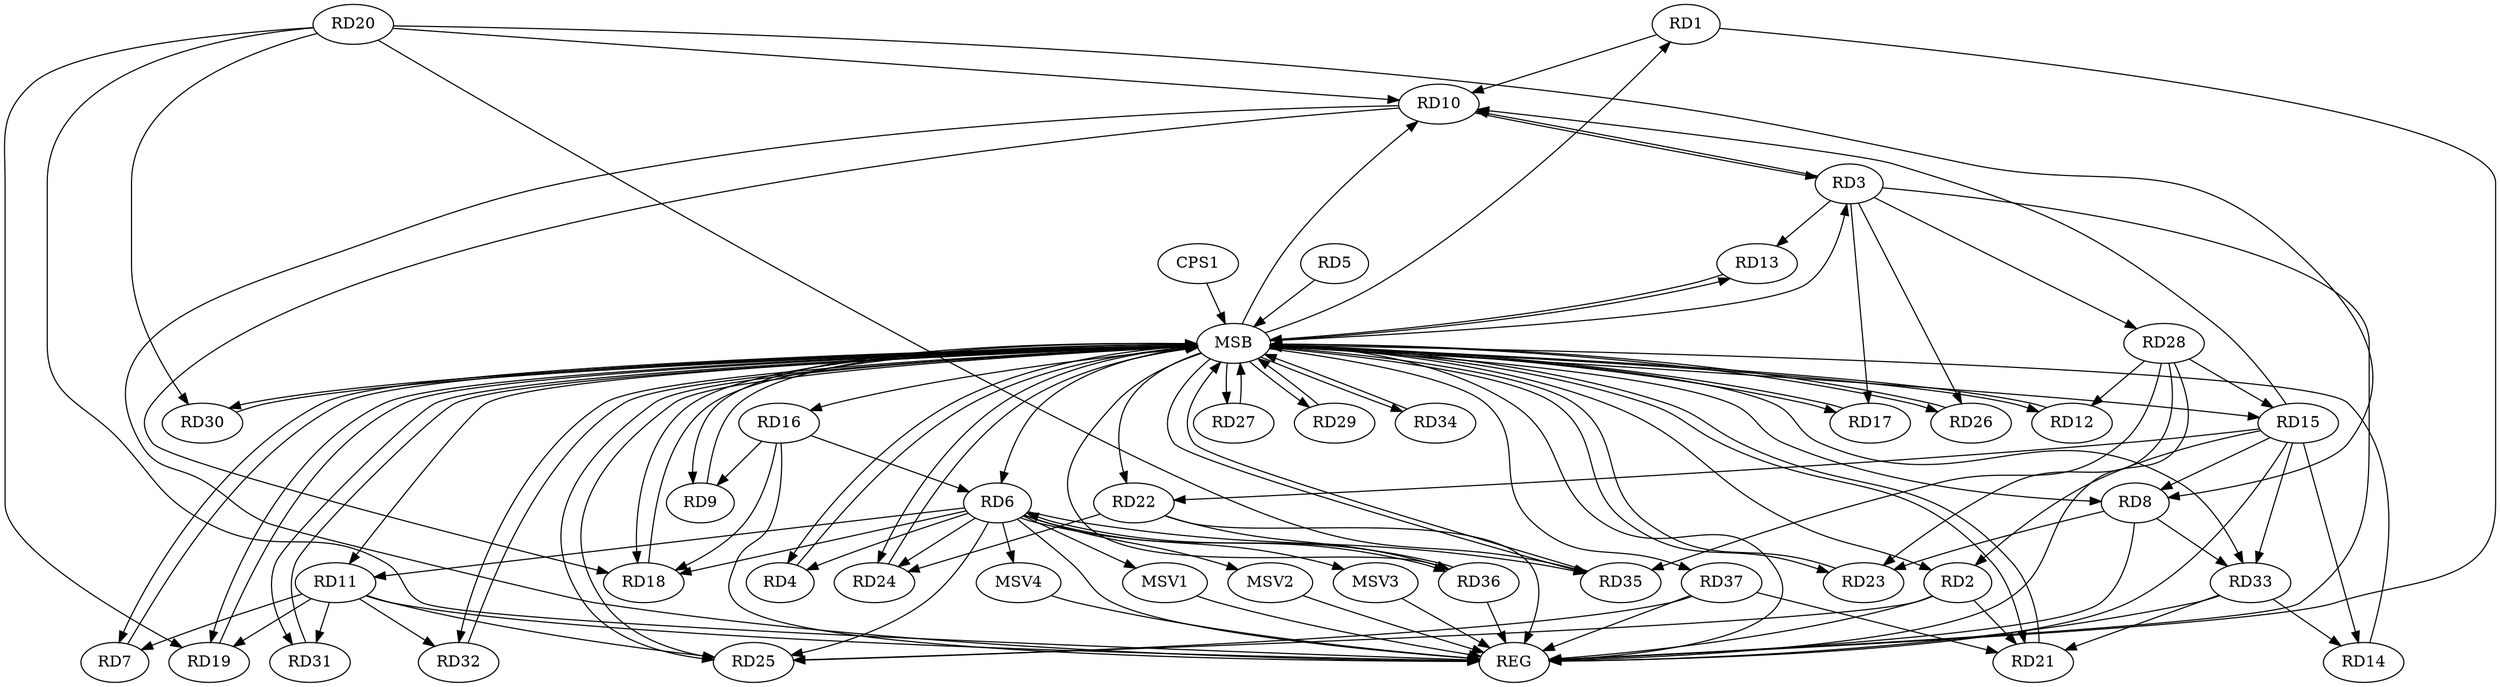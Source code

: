 strict digraph G {
  RD1 [ label="RD1" ];
  RD2 [ label="RD2" ];
  RD3 [ label="RD3" ];
  RD4 [ label="RD4" ];
  RD5 [ label="RD5" ];
  RD6 [ label="RD6" ];
  RD7 [ label="RD7" ];
  RD8 [ label="RD8" ];
  RD9 [ label="RD9" ];
  RD10 [ label="RD10" ];
  RD11 [ label="RD11" ];
  RD12 [ label="RD12" ];
  RD13 [ label="RD13" ];
  RD14 [ label="RD14" ];
  RD15 [ label="RD15" ];
  RD16 [ label="RD16" ];
  RD17 [ label="RD17" ];
  RD18 [ label="RD18" ];
  RD19 [ label="RD19" ];
  RD20 [ label="RD20" ];
  RD21 [ label="RD21" ];
  RD22 [ label="RD22" ];
  RD23 [ label="RD23" ];
  RD24 [ label="RD24" ];
  RD25 [ label="RD25" ];
  RD26 [ label="RD26" ];
  RD27 [ label="RD27" ];
  RD28 [ label="RD28" ];
  RD29 [ label="RD29" ];
  RD30 [ label="RD30" ];
  RD31 [ label="RD31" ];
  RD32 [ label="RD32" ];
  RD33 [ label="RD33" ];
  RD34 [ label="RD34" ];
  RD35 [ label="RD35" ];
  RD36 [ label="RD36" ];
  RD37 [ label="RD37" ];
  CPS1 [ label="CPS1" ];
  REG [ label="REG" ];
  MSB [ label="MSB" ];
  MSV1 [ label="MSV1" ];
  MSV2 [ label="MSV2" ];
  MSV3 [ label="MSV3" ];
  MSV4 [ label="MSV4" ];
  RD1 -> RD10;
  RD15 -> RD2;
  RD2 -> RD21;
  RD2 -> RD25;
  RD3 -> RD10;
  RD10 -> RD3;
  RD3 -> RD13;
  RD3 -> RD17;
  RD3 -> RD26;
  RD3 -> RD28;
  RD6 -> RD4;
  RD6 -> RD11;
  RD16 -> RD6;
  RD6 -> RD18;
  RD6 -> RD24;
  RD6 -> RD25;
  RD6 -> RD35;
  RD6 -> RD36;
  RD36 -> RD6;
  RD11 -> RD7;
  RD15 -> RD8;
  RD20 -> RD8;
  RD8 -> RD23;
  RD8 -> RD33;
  RD16 -> RD9;
  RD15 -> RD10;
  RD10 -> RD18;
  RD20 -> RD10;
  RD11 -> RD19;
  RD11 -> RD25;
  RD11 -> RD31;
  RD11 -> RD32;
  RD28 -> RD12;
  RD15 -> RD14;
  RD33 -> RD14;
  RD15 -> RD22;
  RD28 -> RD15;
  RD15 -> RD33;
  RD16 -> RD18;
  RD20 -> RD19;
  RD20 -> RD30;
  RD20 -> RD35;
  RD33 -> RD21;
  RD37 -> RD21;
  RD22 -> RD24;
  RD22 -> RD36;
  RD28 -> RD23;
  RD37 -> RD25;
  RD28 -> RD35;
  RD1 -> REG;
  RD2 -> REG;
  RD3 -> REG;
  RD6 -> REG;
  RD8 -> REG;
  RD10 -> REG;
  RD11 -> REG;
  RD15 -> REG;
  RD16 -> REG;
  RD20 -> REG;
  RD22 -> REG;
  RD28 -> REG;
  RD33 -> REG;
  RD36 -> REG;
  RD37 -> REG;
  RD4 -> MSB;
  MSB -> RD13;
  MSB -> RD32;
  MSB -> REG;
  RD5 -> MSB;
  MSB -> RD18;
  MSB -> RD36;
  RD7 -> MSB;
  MSB -> RD3;
  MSB -> RD8;
  MSB -> RD9;
  MSB -> RD25;
  MSB -> RD34;
  RD9 -> MSB;
  MSB -> RD24;
  MSB -> RD37;
  RD12 -> MSB;
  MSB -> RD11;
  MSB -> RD15;
  MSB -> RD23;
  MSB -> RD35;
  RD13 -> MSB;
  MSB -> RD21;
  MSB -> RD31;
  MSB -> RD33;
  RD14 -> MSB;
  MSB -> RD10;
  MSB -> RD30;
  RD17 -> MSB;
  MSB -> RD1;
  MSB -> RD19;
  RD18 -> MSB;
  RD19 -> MSB;
  MSB -> RD2;
  MSB -> RD17;
  RD21 -> MSB;
  MSB -> RD16;
  RD23 -> MSB;
  RD24 -> MSB;
  MSB -> RD7;
  MSB -> RD22;
  MSB -> RD27;
  RD25 -> MSB;
  MSB -> RD29;
  RD26 -> MSB;
  RD27 -> MSB;
  MSB -> RD6;
  RD29 -> MSB;
  RD30 -> MSB;
  RD31 -> MSB;
  RD32 -> MSB;
  MSB -> RD12;
  RD34 -> MSB;
  MSB -> RD4;
  RD35 -> MSB;
  CPS1 -> MSB;
  MSB -> RD26;
  RD6 -> MSV1;
  RD6 -> MSV2;
  RD6 -> MSV3;
  RD6 -> MSV4;
  MSV1 -> REG;
  MSV2 -> REG;
  MSV3 -> REG;
  MSV4 -> REG;
}
